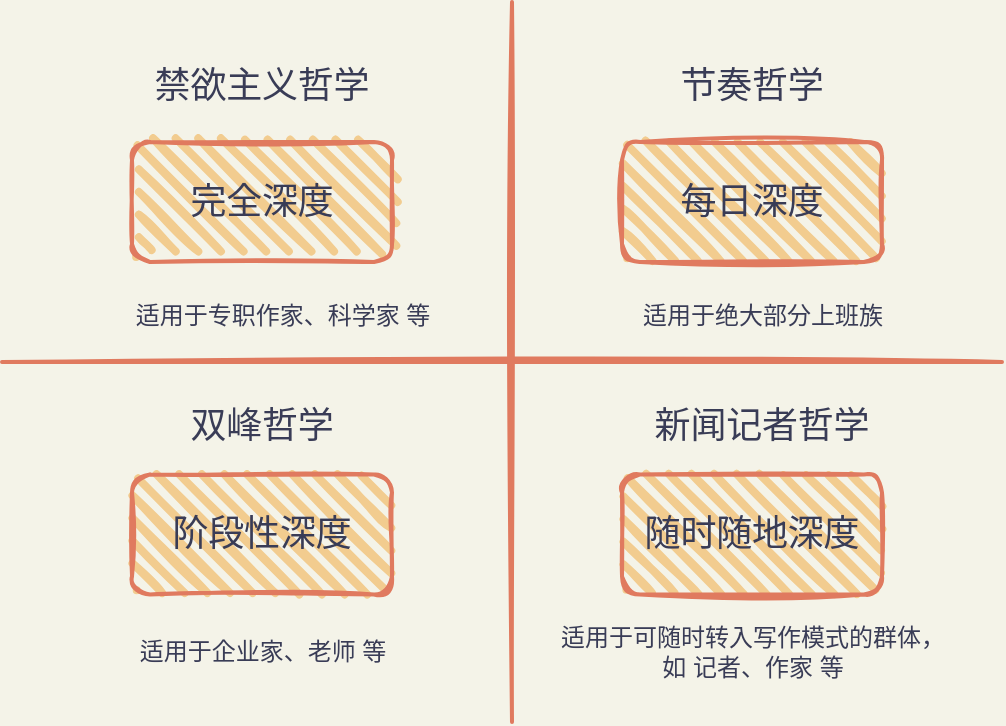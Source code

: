 <mxfile version="14.2.6" type="github">
  <diagram id="rfyT-LtF2Pe46t2oqA69" name="第 1 页">
    <mxGraphModel dx="1426" dy="800" grid="1" gridSize="10" guides="1" tooltips="1" connect="1" arrows="1" fold="1" page="1" pageScale="1" pageWidth="827" pageHeight="1169" background="#F4F3E8" math="0" shadow="0">
      <root>
        <mxCell id="0" />
        <mxCell id="1" parent="0" />
        <mxCell id="MkXuHvyHVTgwx-db9zs0-3" value="" style="line;strokeWidth=2;html=1;fillColor=#F2CC8F;strokeColor=#E07A5F;fontColor=#393C56;sketch=1;rounded=1;labelBackgroundColor=#F4F1DE;" parent="1" vertex="1">
          <mxGeometry x="180" y="535" width="500" height="10" as="geometry" />
        </mxCell>
        <mxCell id="MkXuHvyHVTgwx-db9zs0-4" value="" style="line;strokeWidth=2;direction=south;html=1;fillColor=#F2CC8F;strokeColor=#E07A5F;fontColor=#393C56;sketch=1;rounded=1;labelBackgroundColor=#F4F1DE;" parent="1" vertex="1">
          <mxGeometry x="430" y="360" width="10" height="360" as="geometry" />
        </mxCell>
        <mxCell id="MkXuHvyHVTgwx-db9zs0-5" value="&lt;div&gt;&lt;span style=&quot;font-size: 18px ; letter-spacing: -0.1px ; font-family: &amp;quot;avenir next&amp;quot; , &amp;quot;pingfangsc&amp;quot; , &amp;quot;unito sans&amp;quot; , &amp;quot;microsoft yahei&amp;quot;&quot;&gt;&lt;font&gt;完全深度&lt;/font&gt;&lt;/span&gt;&lt;br&gt;&lt;/div&gt;" style="whiteSpace=wrap;html=1;strokeWidth=2;fillWeight=4;hachureGap=8;hachureAngle=45;fillStyle=auto;strokeColor=#E07A5F;fillColor=#F2CC8F;fontColor=#393C56;sketch=1;rounded=1;" parent="1" vertex="1">
          <mxGeometry x="245" y="430" width="130" height="60" as="geometry" />
        </mxCell>
        <mxCell id="MkXuHvyHVTgwx-db9zs0-6" value="&lt;div&gt;&lt;span style=&quot;font-size: 18px ; letter-spacing: -0.1px ; font-family: &amp;#34;avenir next&amp;#34; , &amp;#34;pingfangsc&amp;#34; , &amp;#34;unito sans&amp;#34; , &amp;#34;microsoft yahei&amp;#34;&quot;&gt;随时随地深度&lt;/span&gt;&lt;br&gt;&lt;/div&gt;" style="whiteSpace=wrap;html=1;strokeWidth=2;fillWeight=4;hachureGap=8;hachureAngle=45;fillStyle=auto;fillColor=#F2CC8F;strokeColor=#E07A5F;fontColor=#393C56;sketch=1;rounded=1;" parent="1" vertex="1">
          <mxGeometry x="490" y="596.25" width="130" height="60" as="geometry" />
        </mxCell>
        <mxCell id="MkXuHvyHVTgwx-db9zs0-8" value="&lt;div&gt;&lt;span style=&quot;font-size: 18px ; letter-spacing: -0.1px ; font-family: &amp;#34;avenir next&amp;#34; , &amp;#34;pingfangsc&amp;#34; , &amp;#34;unito sans&amp;#34; , &amp;#34;microsoft yahei&amp;#34;&quot;&gt;每日深度&lt;/span&gt;&lt;br&gt;&lt;/div&gt;" style="whiteSpace=wrap;html=1;strokeWidth=2;fillWeight=4;hachureGap=8;hachureAngle=45;fillStyle=auto;strokeColor=#E07A5F;fillColor=#F2CC8F;fontColor=#393C56;sketch=1;rounded=1;" parent="1" vertex="1">
          <mxGeometry x="490" y="430" width="130" height="60" as="geometry" />
        </mxCell>
        <mxCell id="MkXuHvyHVTgwx-db9zs0-12" value="&lt;span style=&quot;font-family: &amp;#34;avenir next&amp;#34; , &amp;#34;pingfangsc&amp;#34; , &amp;#34;unito sans&amp;#34; , &amp;#34;microsoft yahei&amp;#34; ; font-size: 18px ; letter-spacing: -0.1px&quot;&gt;双峰哲学&lt;/span&gt;" style="text;whiteSpace=wrap;html=1;align=center;fontColor=#393C56;sketch=1;rounded=1;" parent="1" vertex="1">
          <mxGeometry x="250" y="554.5" width="120" height="30" as="geometry" />
        </mxCell>
        <mxCell id="MkXuHvyHVTgwx-db9zs0-13" value="&lt;div&gt;&lt;font face=&quot;Avenir Next, PingFangSC, Unito Sans, Microsoft Yahei&quot;&gt;&lt;span style=&quot;font-size: 18px ; letter-spacing: -0.1px&quot;&gt;新闻记者哲学&lt;/span&gt;&lt;/font&gt;&lt;br&gt;&lt;/div&gt;&lt;div&gt;&lt;font face=&quot;Avenir Next, PingFangSC, Unito Sans, Microsoft Yahei&quot;&gt;&lt;span style=&quot;font-size: 18px ; letter-spacing: -0.1px&quot;&gt;&lt;br&gt;&lt;/span&gt;&lt;/font&gt;&lt;/div&gt;" style="text;whiteSpace=wrap;html=1;align=center;fontColor=#393C56;sketch=1;rounded=1;" parent="1" vertex="1">
          <mxGeometry x="500" y="555" width="120" height="30" as="geometry" />
        </mxCell>
        <mxCell id="MkXuHvyHVTgwx-db9zs0-14" value="&lt;div&gt;&lt;font face=&quot;Avenir Next, PingFangSC, Unito Sans, Microsoft Yahei&quot;&gt;&lt;span style=&quot;font-size: 18px ; letter-spacing: -0.1px&quot;&gt;节奏哲学&lt;/span&gt;&lt;/font&gt;&lt;br&gt;&lt;/div&gt;&lt;div&gt;&lt;font face=&quot;Avenir Next, PingFangSC, Unito Sans, Microsoft Yahei&quot;&gt;&lt;span style=&quot;font-size: 18px ; letter-spacing: -0.1px&quot;&gt;&lt;br&gt;&lt;/span&gt;&lt;/font&gt;&lt;/div&gt;" style="text;whiteSpace=wrap;html=1;align=center;fontColor=#393C56;sketch=1;rounded=1;" parent="1" vertex="1">
          <mxGeometry x="495" y="385" width="120" height="30" as="geometry" />
        </mxCell>
        <mxCell id="MkXuHvyHVTgwx-db9zs0-15" value="&lt;div&gt;&lt;span style=&quot;font-size: 18px ; letter-spacing: -0.1px ; font-family: &amp;#34;avenir next&amp;#34; , &amp;#34;pingfangsc&amp;#34; , &amp;#34;unito sans&amp;#34; , &amp;#34;microsoft yahei&amp;#34;&quot;&gt;阶段性深度&lt;/span&gt;&lt;br&gt;&lt;/div&gt;" style="whiteSpace=wrap;html=1;strokeWidth=2;fillWeight=4;hachureGap=8;hachureAngle=45;fillStyle=auto;fillColor=#F2CC8F;strokeColor=#E07A5F;fontColor=#393C56;sketch=1;rounded=1;" parent="1" vertex="1">
          <mxGeometry x="245" y="596.25" width="130" height="60" as="geometry" />
        </mxCell>
        <mxCell id="ctKcQ00ehMjPivleR9ZW-2" value="适用于专职作家、科学家 等" style="text;html=1;align=center;verticalAlign=middle;resizable=0;points=[];autosize=1;fontColor=#393C56;rotation=0;sketch=1;rounded=1;" vertex="1" parent="1">
          <mxGeometry x="240" y="507" width="160" height="20" as="geometry" />
        </mxCell>
        <mxCell id="ctKcQ00ehMjPivleR9ZW-4" value="适用于绝大部分上班族" style="text;html=1;align=center;verticalAlign=middle;resizable=0;points=[];autosize=1;fontColor=#393C56;rotation=0;sketch=1;rounded=1;" vertex="1" parent="1">
          <mxGeometry x="490" y="507" width="140" height="20" as="geometry" />
        </mxCell>
        <mxCell id="ctKcQ00ehMjPivleR9ZW-5" value="适用于可随时转入写作模式的群体，&lt;br&gt;如 记者、作家 等" style="text;html=1;align=center;verticalAlign=middle;resizable=0;points=[];autosize=1;fontColor=#393C56;rotation=0;sketch=1;rounded=1;" vertex="1" parent="1">
          <mxGeometry x="450" y="670" width="210" height="30" as="geometry" />
        </mxCell>
        <mxCell id="ctKcQ00ehMjPivleR9ZW-6" value="适用于企业家、老师 等" style="text;html=1;align=center;verticalAlign=middle;resizable=0;points=[];autosize=1;fontColor=#393C56;rotation=0;sketch=1;rounded=1;" vertex="1" parent="1">
          <mxGeometry x="240" y="675" width="140" height="20" as="geometry" />
        </mxCell>
        <mxCell id="ctKcQ00ehMjPivleR9ZW-7" value="&lt;div&gt;&lt;font face=&quot;Avenir Next, PingFangSC, Unito Sans, Microsoft Yahei&quot;&gt;&lt;span style=&quot;font-size: 18px ; letter-spacing: -0.1px&quot;&gt;禁欲主义哲学&lt;/span&gt;&lt;/font&gt;&lt;br&gt;&lt;/div&gt;&lt;div&gt;&lt;font face=&quot;Avenir Next, PingFangSC, Unito Sans, Microsoft Yahei&quot;&gt;&lt;span style=&quot;font-size: 18px ; letter-spacing: -0.1px&quot;&gt;&lt;br&gt;&lt;/span&gt;&lt;/font&gt;&lt;/div&gt;" style="text;whiteSpace=wrap;html=1;align=center;fontColor=#393C56;sketch=1;rounded=1;" vertex="1" parent="1">
          <mxGeometry x="250" y="385" width="120" height="30" as="geometry" />
        </mxCell>
      </root>
    </mxGraphModel>
  </diagram>
</mxfile>
